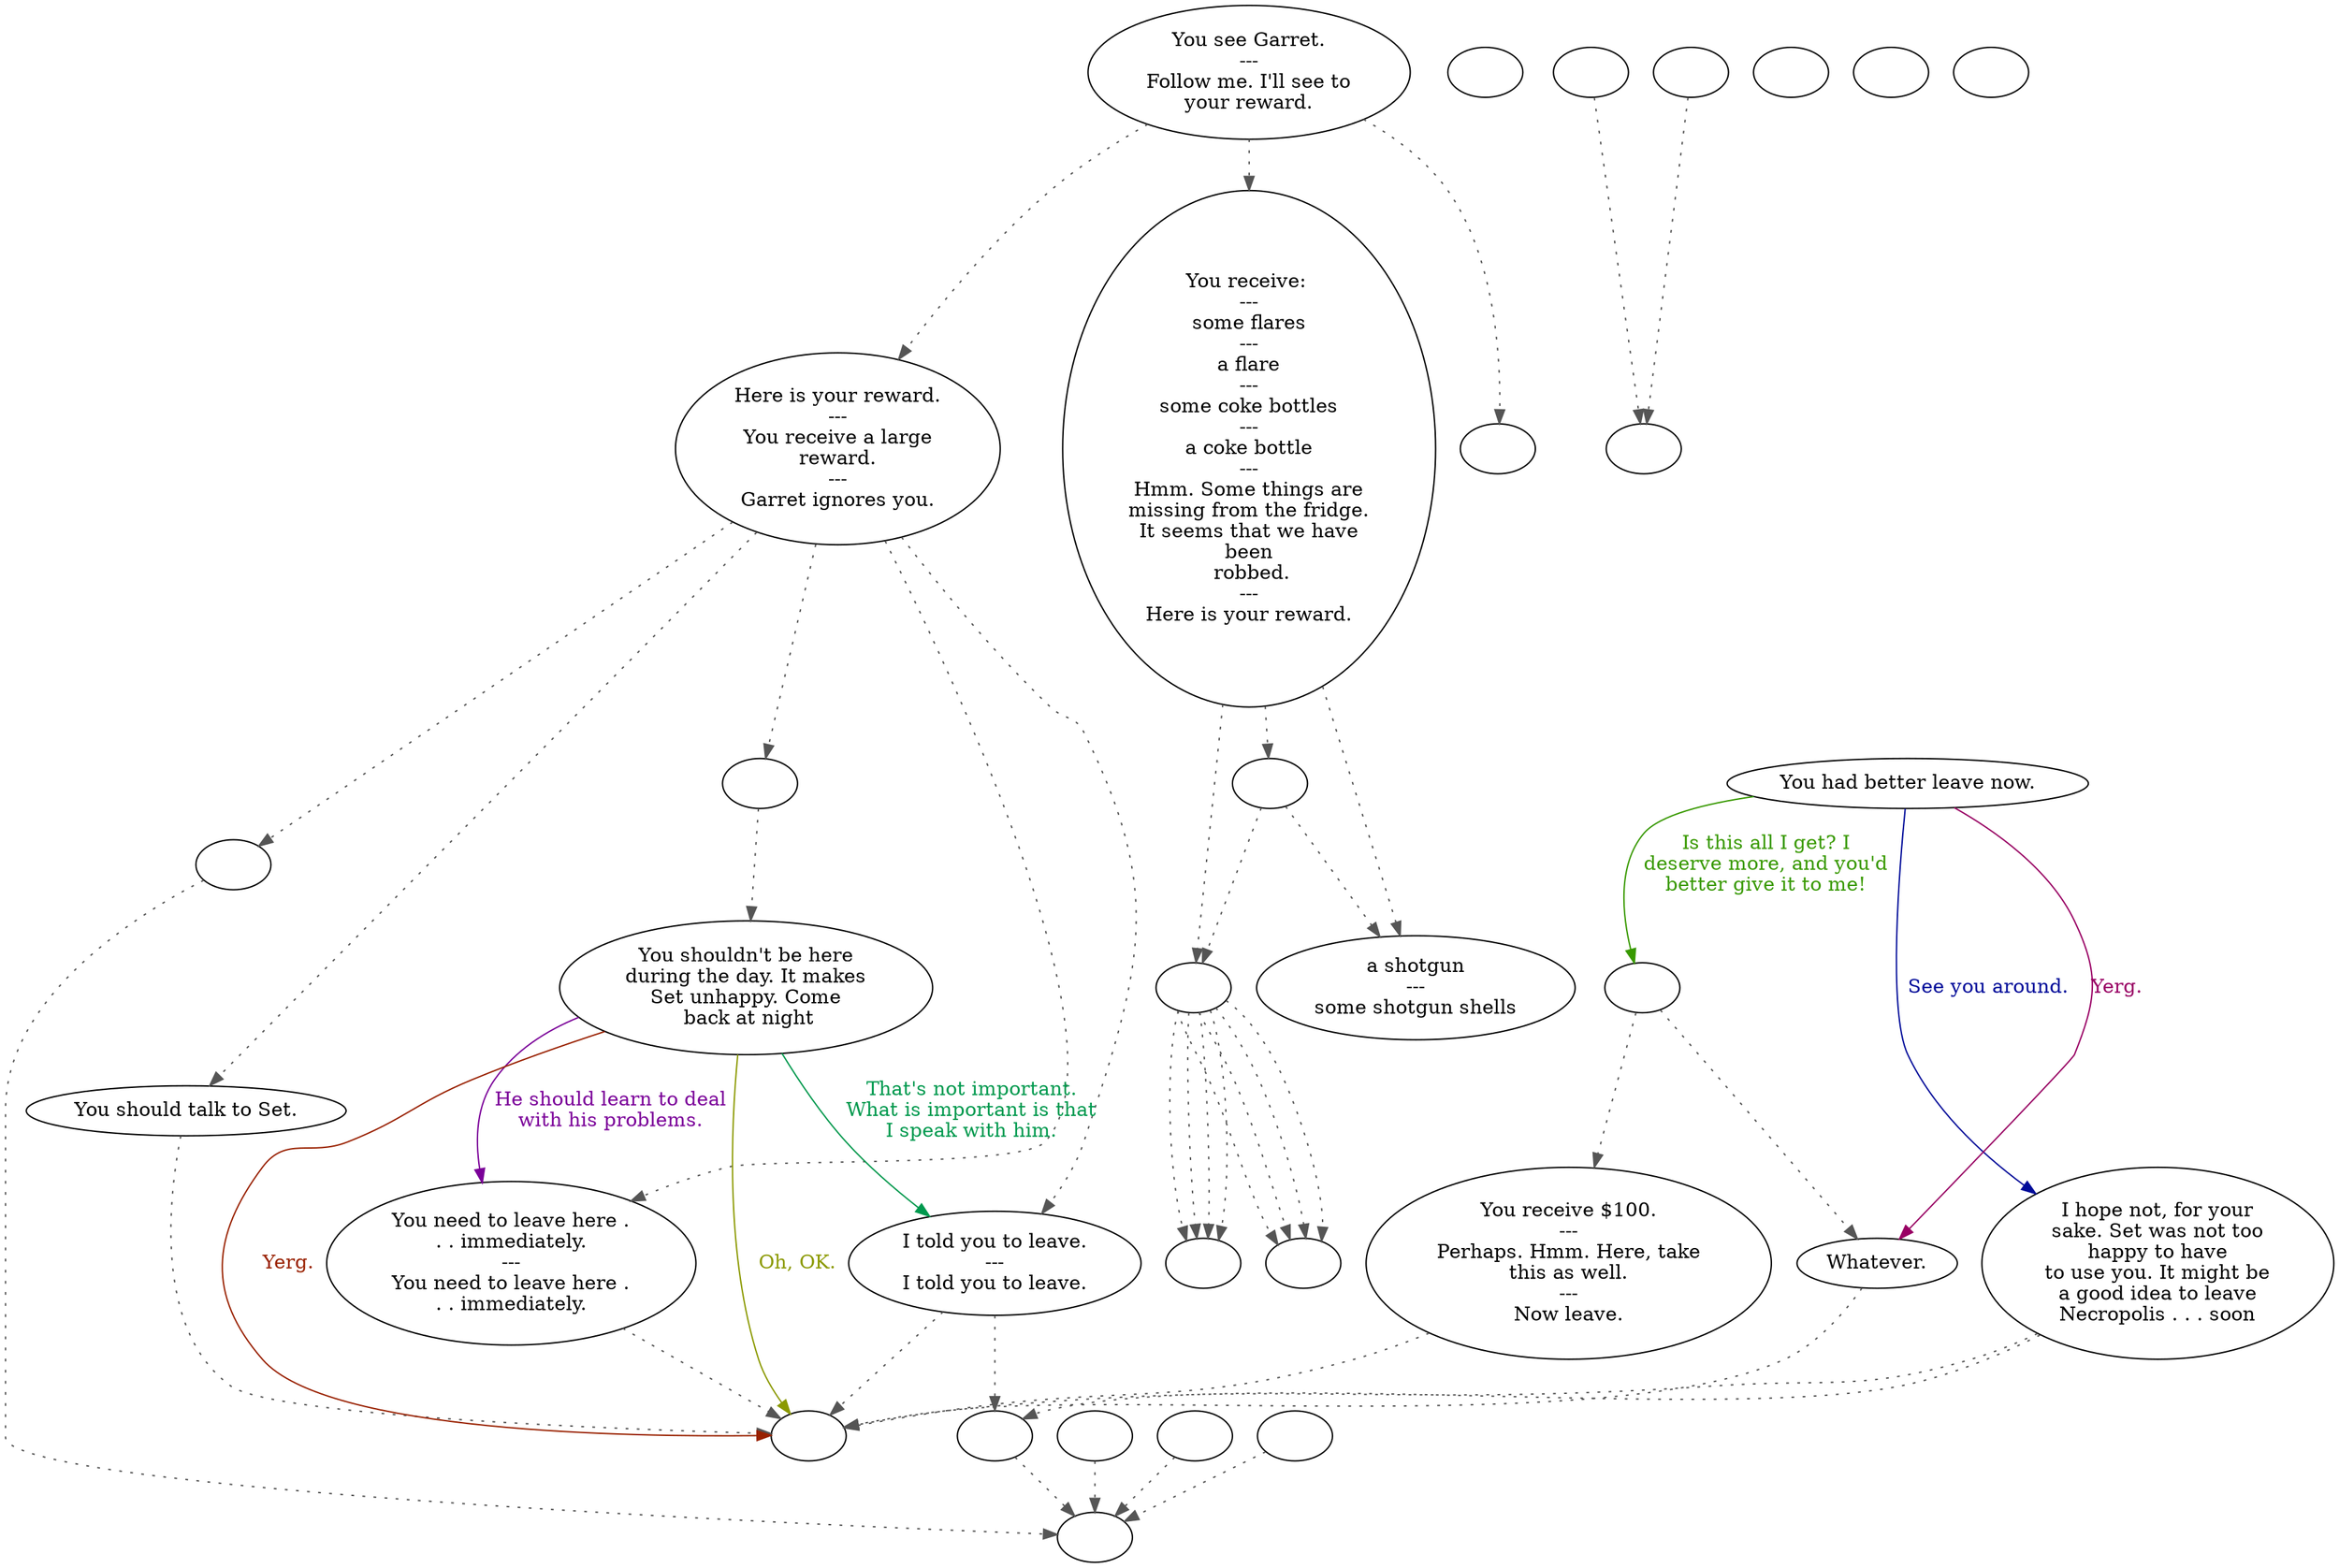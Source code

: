 digraph GARRET {
  "start" [style=filled       fillcolor="#FFFFFF"       color="#000000"]
  "start" -> "do_dialogue" [style=dotted color="#555555"]
  "start" -> "reward" [style=dotted color="#555555"]
  "start" -> "done" [style=dotted color="#555555"]
  "start" [label="You see Garret.\n---\nFollow me. I'll see to\nyour reward."]
  "do_dialogue" [style=filled       fillcolor="#FFFFFF"       color="#000000"]
  "do_dialogue" -> "get_reaction" [style=dotted color="#555555"]
  "do_dialogue" -> "garret02a" [style=dotted color="#555555"]
  "do_dialogue" -> "garret04" [style=dotted color="#555555"]
  "do_dialogue" -> "garret01a" [style=dotted color="#555555"]
  "do_dialogue" -> "garret00b" [style=dotted color="#555555"]
  "do_dialogue" [label="Here is your reward.\n---\nYou receive a large\nreward.\n---\nGarret ignores you."]
  "garretend" [style=filled       fillcolor="#FFFFFF"       color="#000000"]
  "garretend" [label=""]
  "garretcbt" [style=filled       fillcolor="#FFFFFF"       color="#000000"]
  "garretcbt" [label=""]
  "goodstuff" [style=filled       fillcolor="#FFFFFF"       color="#000000"]
  "goodstuff" -> "neutstuff" [style=dotted color="#555555"]
  "goodstuff" -> "badstuff" [style=dotted color="#555555"]
  "goodstuff" [label=""]
  "neutstuff" [style=filled       fillcolor="#FFFFFF"       color="#000000"]
  "neutstuff" [label="a shotgun\n---\nsome shotgun shells"]
  "badstuff" [style=filled       fillcolor="#FFFFFF"       color="#000000"]
  "badstuff" -> "give_flare" [style=dotted color="#555555"]
  "badstuff" -> "give_flare" [style=dotted color="#555555"]
  "badstuff" -> "give_flare" [style=dotted color="#555555"]
  "badstuff" -> "give_flare" [style=dotted color="#555555"]
  "badstuff" -> "give_cola" [style=dotted color="#555555"]
  "badstuff" -> "give_cola" [style=dotted color="#555555"]
  "badstuff" -> "give_cola" [style=dotted color="#555555"]
  "badstuff" -> "give_cola" [style=dotted color="#555555"]
  "badstuff" [label=""]
  "reward" [style=filled       fillcolor="#FFFFFF"       color="#000000"]
  "reward" -> "goodstuff" [style=dotted color="#555555"]
  "reward" -> "neutstuff" [style=dotted color="#555555"]
  "reward" -> "badstuff" [style=dotted color="#555555"]
  "reward" [label="You receive: \n---\nsome flares\n---\na flare\n---\nsome coke bottles\n---\na coke bottle\n---\nHmm. Some things are\nmissing from the fridge.\nIt seems that we have\nbeen\n robbed.\n---\nHere is your reward."]
  "done" [style=filled       fillcolor="#FFFFFF"       color="#000000"]
  "done" [label=""]
  "garret00a" [style=filled       fillcolor="#FFFFFF"       color="#000000"]
  "garret00a" [label="You shouldn't be here\nduring the day. It makes\nSet unhappy. Come\n back at night"]
  "garret00a" -> "garretend" [label="Oh, OK." color="#8B9900" fontcolor="#8B9900"]
  "garret00a" -> "garret01a" [label="He should learn to deal\nwith his problems." color="#7B0099" fontcolor="#7B0099"]
  "garret00a" -> "garret02a" [label="That's not important.\nWhat is important is that\nI speak with him." color="#00994E" fontcolor="#00994E"]
  "garret00a" -> "garretend" [label="Yerg." color="#992100" fontcolor="#992100"]
  "garret00b" [style=filled       fillcolor="#FFFFFF"       color="#000000"]
  "garret00b" -> "garretend" [style=dotted color="#555555"]
  "garret00b" [label="You should talk to Set."]
  "garret00c" [style=filled       fillcolor="#FFFFFF"       color="#000000"]
  "garret00c" [label="You had better leave now."]
  "garret00c" -> "garret01c" [label="See you around." color="#000B99" fontcolor="#000B99"]
  "garret00c" -> "garret00ca" [label="Is this all I get? I\ndeserve more, and you'd\nbetter give it to me!" color="#389900" fontcolor="#389900"]
  "garret00c" -> "garret02c" [label="Yerg." color="#990064" fontcolor="#990064"]
  "garret00ca" [style=filled       fillcolor="#FFFFFF"       color="#000000"]
  "garret00ca" -> "garret03c" [style=dotted color="#555555"]
  "garret00ca" -> "garret02c" [style=dotted color="#555555"]
  "garret00ca" [label=""]
  "garret01a" [style=filled       fillcolor="#FFFFFF"       color="#000000"]
  "garret01a" -> "garretend" [style=dotted color="#555555"]
  "garret01a" [label="You need to leave here .\n. . immediately.\n---\nYou need to leave here .\n. . immediately."]
  "garret01c" [style=filled       fillcolor="#FFFFFF"       color="#000000"]
  "garret01c" -> "DownReact" [style=dotted color="#555555"]
  "garret01c" -> "garretend" [style=dotted color="#555555"]
  "garret01c" [label="I hope not, for your\nsake. Set was not too\nhappy to have\nto use you. It might be\na good idea to leave\nNecropolis . . . soon"]
  "garret02a" [style=filled       fillcolor="#FFFFFF"       color="#000000"]
  "garret02a" -> "DownReact" [style=dotted color="#555555"]
  "garret02a" -> "garretend" [style=dotted color="#555555"]
  "garret02a" [label="I told you to leave.\n---\nI told you to leave."]
  "garret02c" [style=filled       fillcolor="#FFFFFF"       color="#000000"]
  "garret02c" -> "garretend" [style=dotted color="#555555"]
  "garret02c" [label="Whatever."]
  "garret03c" [style=filled       fillcolor="#FFFFFF"       color="#000000"]
  "garret03c" -> "garretend" [style=dotted color="#555555"]
  "garret03c" [label="You receive $100.\n---\nPerhaps. Hmm. Here, take\nthis as well.\n---\nNow leave."]
  "garret04" [style=filled       fillcolor="#FFFFFF"       color="#000000"]
  "garret04" -> "garret00a" [style=dotted color="#555555"]
  "garret04" [label=""]
  "give_flare" [style=filled       fillcolor="#FFFFFF"       color="#000000"]
  "give_flare" [label=""]
  "give_cola" [style=filled       fillcolor="#FFFFFF"       color="#000000"]
  "give_cola" [label=""]
  "get_reaction" [style=filled       fillcolor="#FFFFFF"       color="#000000"]
  "get_reaction" -> "ReactToLevel" [style=dotted color="#555555"]
  "get_reaction" [label=""]
  "ReactToLevel" [style=filled       fillcolor="#FFFFFF"       color="#000000"]
  "ReactToLevel" [label=""]
  "LevelToReact" [style=filled       fillcolor="#FFFFFF"       color="#000000"]
  "LevelToReact" [label=""]
  "UpReact" [style=filled       fillcolor="#FFFFFF"       color="#000000"]
  "UpReact" -> "ReactToLevel" [style=dotted color="#555555"]
  "UpReact" [label=""]
  "DownReact" [style=filled       fillcolor="#FFFFFF"       color="#000000"]
  "DownReact" -> "ReactToLevel" [style=dotted color="#555555"]
  "DownReact" [label=""]
  "BottomReact" [style=filled       fillcolor="#FFFFFF"       color="#000000"]
  "BottomReact" [label=""]
  "TopReact" [style=filled       fillcolor="#FFFFFF"       color="#000000"]
  "TopReact" [label=""]
  "BigUpReact" [style=filled       fillcolor="#FFFFFF"       color="#000000"]
  "BigUpReact" -> "ReactToLevel" [style=dotted color="#555555"]
  "BigUpReact" [label=""]
  "BigDownReact" [style=filled       fillcolor="#FFFFFF"       color="#000000"]
  "BigDownReact" -> "ReactToLevel" [style=dotted color="#555555"]
  "BigDownReact" [label=""]
  "UpReactLevel" [style=filled       fillcolor="#FFFFFF"       color="#000000"]
  "UpReactLevel" -> "LevelToReact" [style=dotted color="#555555"]
  "UpReactLevel" [label=""]
  "DownReactLevel" [style=filled       fillcolor="#FFFFFF"       color="#000000"]
  "DownReactLevel" -> "LevelToReact" [style=dotted color="#555555"]
  "DownReactLevel" [label=""]
  "Goodbyes" [style=filled       fillcolor="#FFFFFF"       color="#000000"]
  "Goodbyes" [label=""]
}